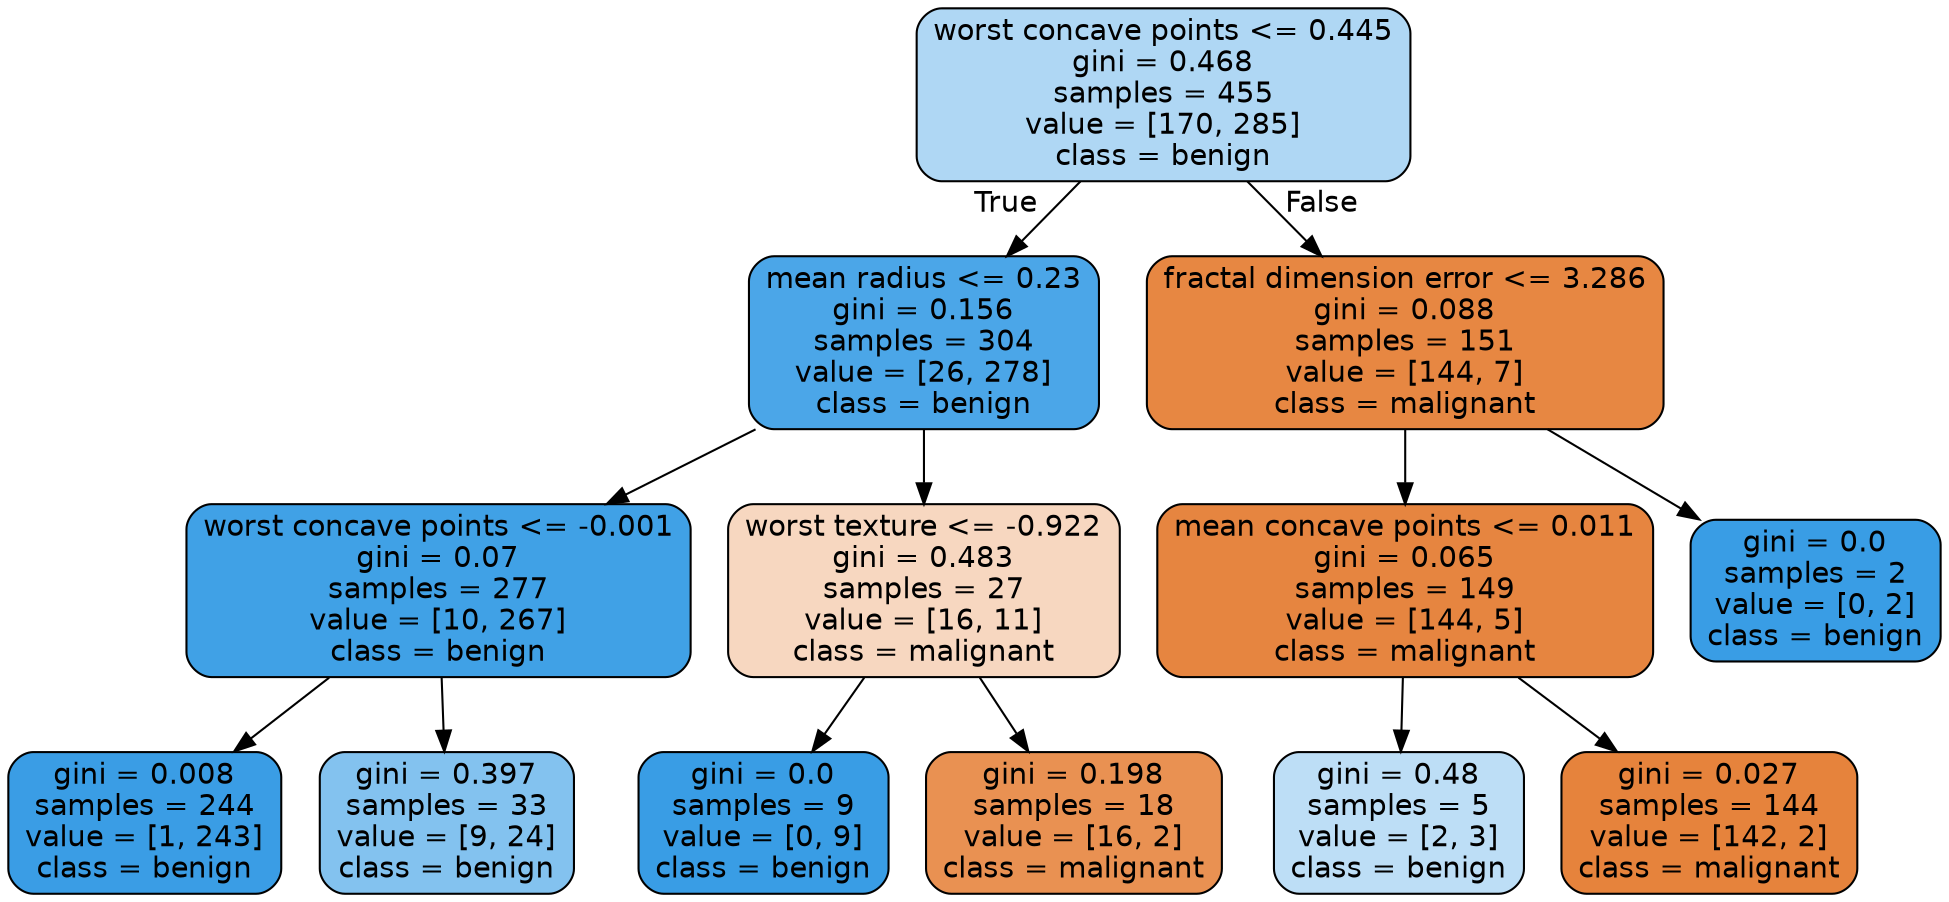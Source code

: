 digraph Tree {
node [shape=box, style="filled, rounded", color="black", fontname=helvetica] ;
edge [fontname=helvetica] ;
0 [label="worst concave points <= 0.445\ngini = 0.468\nsamples = 455\nvalue = [170, 285]\nclass = benign", fillcolor="#399de567"] ;
1 [label="mean radius <= 0.23\ngini = 0.156\nsamples = 304\nvalue = [26, 278]\nclass = benign", fillcolor="#399de5e7"] ;
0 -> 1 [labeldistance=2.5, labelangle=45, headlabel="True"] ;
2 [label="worst concave points <= -0.001\ngini = 0.07\nsamples = 277\nvalue = [10, 267]\nclass = benign", fillcolor="#399de5f5"] ;
1 -> 2 ;
3 [label="gini = 0.008\nsamples = 244\nvalue = [1, 243]\nclass = benign", fillcolor="#399de5fe"] ;
2 -> 3 ;
4 [label="gini = 0.397\nsamples = 33\nvalue = [9, 24]\nclass = benign", fillcolor="#399de59f"] ;
2 -> 4 ;
5 [label="worst texture <= -0.922\ngini = 0.483\nsamples = 27\nvalue = [16, 11]\nclass = malignant", fillcolor="#e5813950"] ;
1 -> 5 ;
6 [label="gini = 0.0\nsamples = 9\nvalue = [0, 9]\nclass = benign", fillcolor="#399de5ff"] ;
5 -> 6 ;
7 [label="gini = 0.198\nsamples = 18\nvalue = [16, 2]\nclass = malignant", fillcolor="#e58139df"] ;
5 -> 7 ;
8 [label="fractal dimension error <= 3.286\ngini = 0.088\nsamples = 151\nvalue = [144, 7]\nclass = malignant", fillcolor="#e58139f3"] ;
0 -> 8 [labeldistance=2.5, labelangle=-45, headlabel="False"] ;
9 [label="mean concave points <= 0.011\ngini = 0.065\nsamples = 149\nvalue = [144, 5]\nclass = malignant", fillcolor="#e58139f6"] ;
8 -> 9 ;
10 [label="gini = 0.48\nsamples = 5\nvalue = [2, 3]\nclass = benign", fillcolor="#399de555"] ;
9 -> 10 ;
11 [label="gini = 0.027\nsamples = 144\nvalue = [142, 2]\nclass = malignant", fillcolor="#e58139fb"] ;
9 -> 11 ;
12 [label="gini = 0.0\nsamples = 2\nvalue = [0, 2]\nclass = benign", fillcolor="#399de5ff"] ;
8 -> 12 ;
}